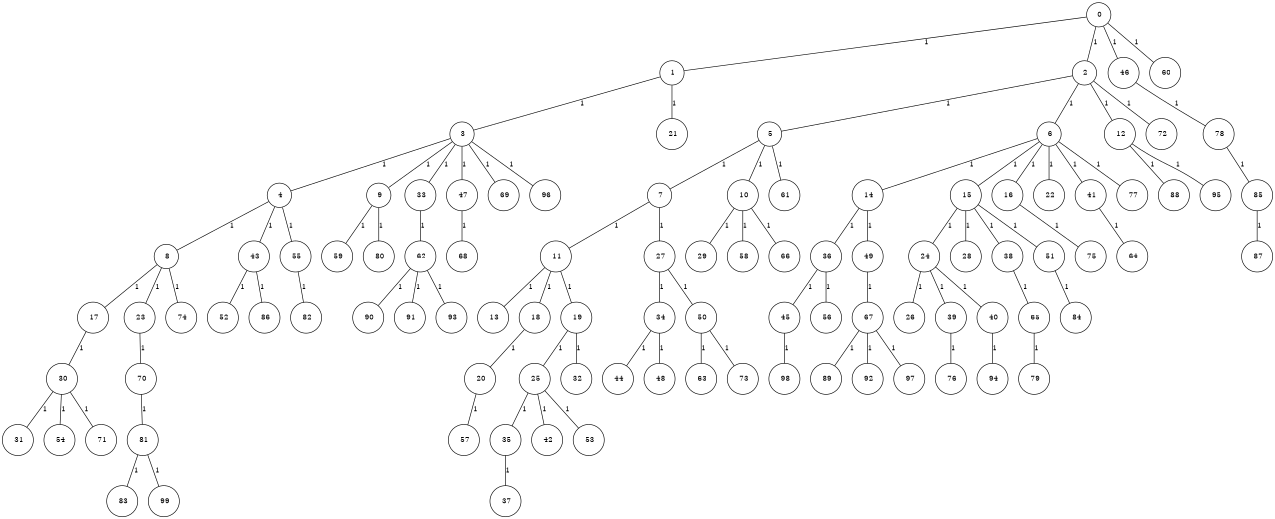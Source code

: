 graph G {
size="8.5,11;"
ratio = "expand;"
fixedsize="true;"
overlap="scale;"
node[shape=circle,width=.12,hight=.12,fontsize=12]
edge[fontsize=12]

0[label=" 0" color=black, pos="2.5565492,2.8228221!"];
1[label=" 1" color=black, pos="1.6228249,2.2116683!"];
2[label=" 2" color=black, pos="1.5045452,1.3576456!"];
3[label=" 3" color=black, pos="1.203111,2.3935822!"];
4[label=" 4" color=black, pos="1.0212964,2.6203081!"];
5[label=" 5" color=black, pos="1.907608,0.39180536!"];
6[label=" 6" color=black, pos="0.77441057,0.93266938!"];
7[label=" 7" color=black, pos="0.47544008,1.3875398!"];
8[label=" 8" color=black, pos="1.8449224,2.9056162!"];
9[label=" 9" color=black, pos="0.8472458,1.7125247!"];
10[label=" 10" color=black, pos="2.0099147,0.65051128!"];
11[label=" 11" color=black, pos="1.7411677,0.11874526!"];
12[label=" 12" color=black, pos="0.48370189,1.6176796!"];
13[label=" 13" color=black, pos="0.71254576,1.525477!"];
14[label=" 14" color=black, pos="2.4725886,2.0490294!"];
15[label=" 15" color=black, pos="0.016696818,0.98001791!"];
16[label=" 16" color=black, pos="2.6469312,1.3293666!"];
17[label=" 17" color=black, pos="2.0029185,2.845968!"];
18[label=" 18" color=black, pos="0.1120617,2.2258589!"];
19[label=" 19" color=black, pos="2.5405728,2.6156936!"];
20[label=" 20" color=black, pos="0.083657552,0.41558462!"];
21[label=" 21" color=black, pos="2.2428582,1.2831596!"];
22[label=" 22" color=black, pos="1.399208,0.66347539!"];
23[label=" 23" color=black, pos="2.7687583,0.27752402!"];
24[label=" 24" color=black, pos="1.5291274,2.9098665!"];
25[label=" 25" color=black, pos="2.6487819,2.5448791!"];
26[label=" 26" color=black, pos="0.25231382,2.614073!"];
27[label=" 27" color=black, pos="2.1153422,1.8171613!"];
28[label=" 28" color=black, pos="2.4631398,2.9952031!"];
29[label=" 29" color=black, pos="1.1738075,2.4214447!"];
30[label=" 30" color=black, pos="0.61055175,2.9889203!"];
31[label=" 31" color=black, pos="1.7284134,0.79499952!"];
32[label=" 32" color=black, pos="2.8733349,1.7895867!"];
33[label=" 33" color=black, pos="2.4607005,0.28296039!"];
34[label=" 34" color=black, pos="1.1052038,1.5059009!"];
35[label=" 35" color=black, pos="2.1268,0.41954568!"];
36[label=" 36" color=black, pos="1.5558082,2.2959377!"];
37[label=" 37" color=black, pos="2.6931114,0.30263119!"];
38[label=" 38" color=black, pos="0.80230249,1.6829732!"];
39[label=" 39" color=black, pos="2.5579957,2.7882567!"];
40[label=" 40" color=black, pos="2.1828387,0.95344736!"];
41[label=" 41" color=black, pos="2.9123091,1.3565535!"];
42[label=" 42" color=black, pos="2.1334411,0.23805877!"];
43[label=" 43" color=black, pos="2.1855167,1.8501808!"];
44[label=" 44" color=black, pos="0.072353181,1.4709406!"];
45[label=" 45" color=black, pos="1.8635009,0.069127769!"];
46[label=" 46" color=black, pos="1.0651233,0.19651929!"];
47[label=" 47" color=black, pos="1.2300737,1.0544496!"];
48[label=" 48" color=black, pos="1.5626193,1.0564517!"];
49[label=" 49" color=black, pos="1.2443047,0.49244122!"];
50[label=" 50" color=black, pos="2.2754597,0.63798694!"];
51[label=" 51" color=black, pos="2.3881044,0.20230134!"];
52[label=" 52" color=black, pos="1.6342863,0.22592222!"];
53[label=" 53" color=black, pos="1.4468138,2.1635906!"];
54[label=" 54" color=black, pos="1.047151,2.1350561!"];
55[label=" 55" color=black, pos="1.3448858,1.6901371!"];
56[label=" 56" color=black, pos="0.1974026,1.3824335!"];
57[label=" 57" color=black, pos="0.15959396,0.81945312!"];
58[label=" 58" color=black, pos="2.6053747,2.89603!"];
59[label=" 59" color=black, pos="1.9456078,2.4539368!"];
60[label=" 60" color=black, pos="0.77157335,1.0776813!"];
61[label=" 61" color=black, pos="2.974909,0.73032423!"];
62[label=" 62" color=black, pos="2.6013818,0.29928468!"];
63[label=" 63" color=black, pos="0.054885974,1.8537728!"];
64[label=" 64" color=black, pos="1.7360106,0.69399586!"];
65[label=" 65" color=black, pos="1.1110811,0.33065814!"];
66[label=" 66" color=black, pos="2.970889,1.709935!"];
67[label=" 67" color=black, pos="0.32501956,2.496391!"];
68[label=" 68" color=black, pos="2.8437309,0.31498007!"];
69[label=" 69" color=black, pos="2.8153443,2.8406999!"];
70[label=" 70" color=black, pos="1.9106846,0.36299372!"];
71[label=" 71" color=black, pos="0.12940639,0.21785916!"];
72[label=" 72" color=black, pos="2.4529729,2.7610215!"];
73[label=" 73" color=black, pos="0.425304,0.28050983!"];
74[label=" 74" color=black, pos="1.3183678,1.3126899!"];
75[label=" 75" color=black, pos="1.1543167,0.73998027!"];
76[label=" 76" color=black, pos="1.3831532,0.81668752!"];
77[label=" 77" color=black, pos="0.10026464,0.61522355!"];
78[label=" 78" color=black, pos="2.797372,1.9765198!"];
79[label=" 79" color=black, pos="1.1949838,2.7921954!"];
80[label=" 80" color=black, pos="2.106234,2.2120107!"];
81[label=" 81" color=black, pos="0.64489644,0.92773105!"];
82[label=" 82" color=black, pos="0.48296538,2.6066516!"];
83[label=" 83" color=black, pos="0.049501839,0.63532971!"];
84[label=" 84" color=black, pos="2.4015922,2.6311525!"];
85[label=" 85" color=black, pos="0.10940468,0.51280608!"];
86[label=" 86" color=black, pos="1.2245934,1.8335551!"];
87[label=" 87" color=black, pos="0.68370493,0.067533867!"];
88[label=" 88" color=black, pos="1.1789674,1.321477!"];
89[label=" 89" color=black, pos="2.7720651,1.787128!"];
90[label=" 90" color=black, pos="2.489629,2.8923125!"];
91[label=" 91" color=black, pos="1.7404115,1.9717859!"];
92[label=" 92" color=black, pos="1.9796595,0.64386046!"];
93[label=" 93" color=black, pos="2.8493145,0.99584088!"];
94[label=" 94" color=black, pos="0.64599245,1.4934851!"];
95[label=" 95" color=black, pos="2.4551465,0.11963633!"];
96[label=" 96" color=black, pos="0.84056349,2.4579777!"];
97[label=" 97" color=black, pos="2.6903213,0.86765897!"];
98[label=" 98" color=black, pos="2.6388853,1.7190811!"];
99[label=" 99" color=black, pos="2.2876138,1.5213004!"];
0--1[label="1"]
0--2[label="1"]
0--46[label="1"]
0--60[label="1"]
1--3[label="1"]
1--21[label="1"]
2--5[label="1"]
2--6[label="1"]
2--12[label="1"]
2--72[label="1"]
3--4[label="1"]
3--9[label="1"]
3--33[label="1"]
3--47[label="1"]
3--69[label="1"]
3--96[label="1"]
4--8[label="1"]
4--43[label="1"]
4--55[label="1"]
5--7[label="1"]
5--10[label="1"]
5--61[label="1"]
6--14[label="1"]
6--15[label="1"]
6--16[label="1"]
6--22[label="1"]
6--41[label="1"]
6--77[label="1"]
7--11[label="1"]
7--27[label="1"]
8--17[label="1"]
8--23[label="1"]
8--74[label="1"]
9--59[label="1"]
9--80[label="1"]
10--29[label="1"]
10--58[label="1"]
10--66[label="1"]
11--13[label="1"]
11--18[label="1"]
11--19[label="1"]
12--88[label="1"]
12--95[label="1"]
14--36[label="1"]
14--49[label="1"]
15--24[label="1"]
15--28[label="1"]
15--38[label="1"]
15--51[label="1"]
16--75[label="1"]
17--30[label="1"]
18--20[label="1"]
19--25[label="1"]
19--32[label="1"]
20--57[label="1"]
23--70[label="1"]
24--26[label="1"]
24--39[label="1"]
24--40[label="1"]
25--35[label="1"]
25--42[label="1"]
25--53[label="1"]
27--34[label="1"]
27--50[label="1"]
30--31[label="1"]
30--54[label="1"]
30--71[label="1"]
33--62[label="1"]
34--44[label="1"]
34--48[label="1"]
35--37[label="1"]
36--45[label="1"]
36--56[label="1"]
38--65[label="1"]
39--76[label="1"]
40--94[label="1"]
41--64[label="1"]
43--52[label="1"]
43--86[label="1"]
45--98[label="1"]
46--78[label="1"]
47--68[label="1"]
49--67[label="1"]
50--63[label="1"]
50--73[label="1"]
51--84[label="1"]
55--82[label="1"]
62--90[label="1"]
62--91[label="1"]
62--93[label="1"]
65--79[label="1"]
67--89[label="1"]
67--92[label="1"]
67--97[label="1"]
70--81[label="1"]
78--85[label="1"]
81--83[label="1"]
81--99[label="1"]
85--87[label="1"]

}
